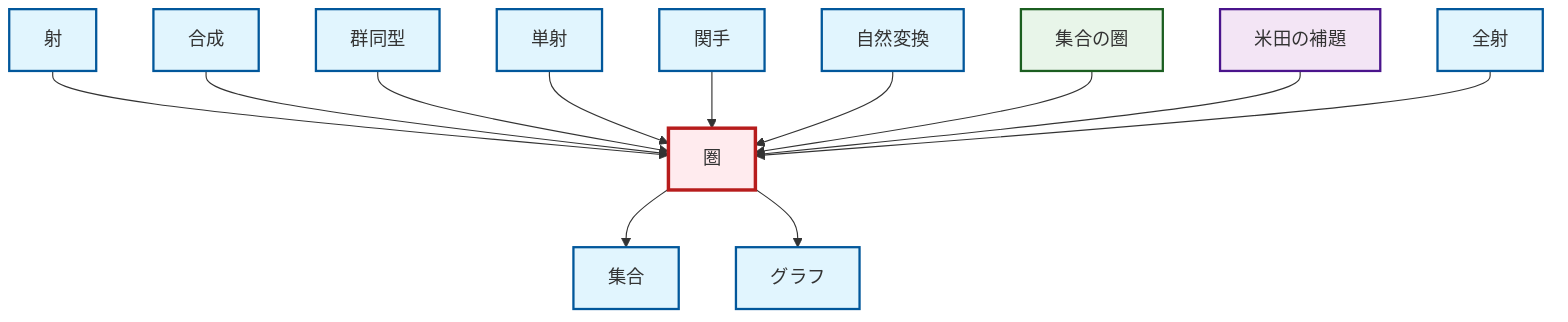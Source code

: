 graph TD
    classDef definition fill:#e1f5fe,stroke:#01579b,stroke-width:2px
    classDef theorem fill:#f3e5f5,stroke:#4a148c,stroke-width:2px
    classDef axiom fill:#fff3e0,stroke:#e65100,stroke-width:2px
    classDef example fill:#e8f5e9,stroke:#1b5e20,stroke-width:2px
    classDef current fill:#ffebee,stroke:#b71c1c,stroke-width:3px
    def-graph["グラフ"]:::definition
    def-morphism["射"]:::definition
    def-composition["合成"]:::definition
    ex-set-category["集合の圏"]:::example
    def-category["圏"]:::definition
    def-epimorphism["全射"]:::definition
    def-natural-transformation["自然変換"]:::definition
    thm-yoneda["米田の補題"]:::theorem
    def-isomorphism["群同型"]:::definition
    def-set["集合"]:::definition
    def-monomorphism["単射"]:::definition
    def-functor["関手"]:::definition
    def-morphism --> def-category
    def-category --> def-set
    def-composition --> def-category
    def-isomorphism --> def-category
    def-monomorphism --> def-category
    def-functor --> def-category
    def-natural-transformation --> def-category
    def-category --> def-graph
    ex-set-category --> def-category
    thm-yoneda --> def-category
    def-epimorphism --> def-category
    class def-category current